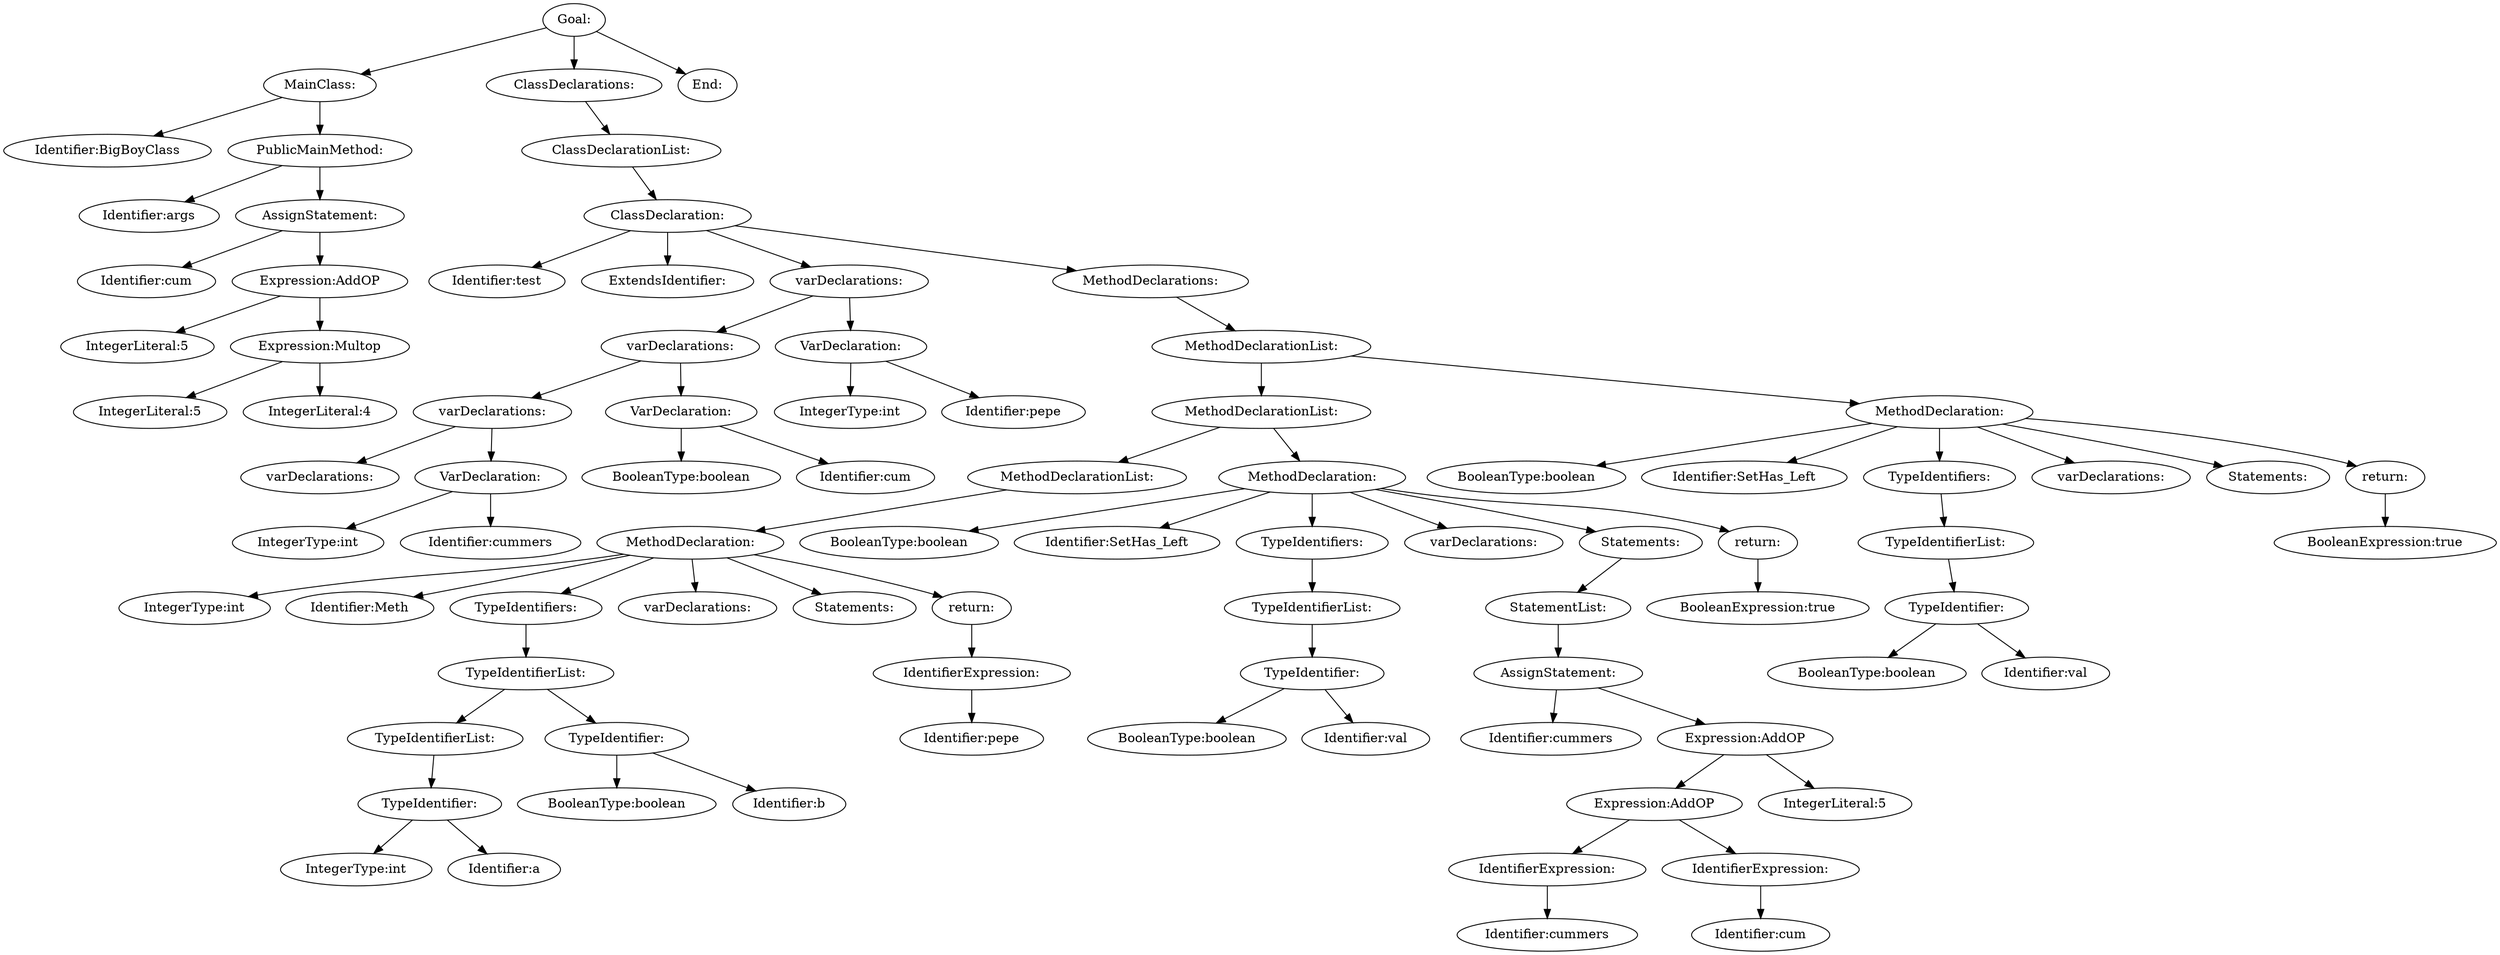 digraph {
n0 [label="Goal:"];
n1 [label="MainClass:"];
n2 [label="Identifier:BigBoyClass"];
n1 -> n2
n3 [label="PublicMainMethod:"];
n4 [label="Identifier:args"];
n3 -> n4
n5 [label="AssignStatement:"];
n6 [label="Identifier:cum"];
n5 -> n6
n7 [label="Expression:AddOP"];
n8 [label="IntegerLiteral:5"];
n7 -> n8
n9 [label="Expression:Multop"];
n10 [label="IntegerLiteral:5"];
n9 -> n10
n11 [label="IntegerLiteral:4"];
n9 -> n11
n7 -> n9
n5 -> n7
n3 -> n5
n1 -> n3
n0 -> n1
n12 [label="ClassDeclarations:"];
n13 [label="ClassDeclarationList:"];
n14 [label="ClassDeclaration:"];
n15 [label="Identifier:test"];
n14 -> n15
n16 [label="ExtendsIdentifier:"];
n14 -> n16
n17 [label="varDeclarations:"];
n18 [label="varDeclarations:"];
n19 [label="varDeclarations:"];
n20 [label="varDeclarations:"];
n19 -> n20
n21 [label="VarDeclaration:"];
n22 [label="IntegerType:int"];
n21 -> n22
n23 [label="Identifier:cummers"];
n21 -> n23
n19 -> n21
n18 -> n19
n24 [label="VarDeclaration:"];
n25 [label="BooleanType:boolean"];
n24 -> n25
n26 [label="Identifier:cum"];
n24 -> n26
n18 -> n24
n17 -> n18
n27 [label="VarDeclaration:"];
n28 [label="IntegerType:int"];
n27 -> n28
n29 [label="Identifier:pepe"];
n27 -> n29
n17 -> n27
n14 -> n17
n30 [label="MethodDeclarations:"];
n31 [label="MethodDeclarationList:"];
n32 [label="MethodDeclarationList:"];
n33 [label="MethodDeclarationList:"];
n34 [label="MethodDeclaration:"];
n35 [label="IntegerType:int"];
n34 -> n35
n36 [label="Identifier:Meth"];
n34 -> n36
n37 [label="TypeIdentifiers:"];
n38 [label="TypeIdentifierList:"];
n39 [label="TypeIdentifierList:"];
n40 [label="TypeIdentifier:"];
n41 [label="IntegerType:int"];
n40 -> n41
n42 [label="Identifier:a"];
n40 -> n42
n39 -> n40
n38 -> n39
n43 [label="TypeIdentifier:"];
n44 [label="BooleanType:boolean"];
n43 -> n44
n45 [label="Identifier:b"];
n43 -> n45
n38 -> n43
n37 -> n38
n34 -> n37
n46 [label="varDeclarations:"];
n34 -> n46
n47 [label="Statements:"];
n34 -> n47
n48 [label="return:"];
n49 [label="IdentifierExpression:"];
n50 [label="Identifier:pepe"];
n49 -> n50
n48 -> n49
n34 -> n48
n33 -> n34
n32 -> n33
n51 [label="MethodDeclaration:"];
n52 [label="BooleanType:boolean"];
n51 -> n52
n53 [label="Identifier:SetHas_Left"];
n51 -> n53
n54 [label="TypeIdentifiers:"];
n55 [label="TypeIdentifierList:"];
n56 [label="TypeIdentifier:"];
n57 [label="BooleanType:boolean"];
n56 -> n57
n58 [label="Identifier:val"];
n56 -> n58
n55 -> n56
n54 -> n55
n51 -> n54
n59 [label="varDeclarations:"];
n51 -> n59
n60 [label="Statements:"];
n61 [label="StatementList:"];
n62 [label="AssignStatement:"];
n63 [label="Identifier:cummers"];
n62 -> n63
n64 [label="Expression:AddOP"];
n65 [label="Expression:AddOP"];
n66 [label="IdentifierExpression:"];
n67 [label="Identifier:cummers"];
n66 -> n67
n65 -> n66
n68 [label="IdentifierExpression:"];
n69 [label="Identifier:cum"];
n68 -> n69
n65 -> n68
n64 -> n65
n70 [label="IntegerLiteral:5"];
n64 -> n70
n62 -> n64
n61 -> n62
n60 -> n61
n51 -> n60
n71 [label="return:"];
n72 [label="BooleanExpression:true"];
n71 -> n72
n51 -> n71
n32 -> n51
n31 -> n32
n73 [label="MethodDeclaration:"];
n74 [label="BooleanType:boolean"];
n73 -> n74
n75 [label="Identifier:SetHas_Left"];
n73 -> n75
n76 [label="TypeIdentifiers:"];
n77 [label="TypeIdentifierList:"];
n78 [label="TypeIdentifier:"];
n79 [label="BooleanType:boolean"];
n78 -> n79
n80 [label="Identifier:val"];
n78 -> n80
n77 -> n78
n76 -> n77
n73 -> n76
n81 [label="varDeclarations:"];
n73 -> n81
n82 [label="Statements:"];
n73 -> n82
n83 [label="return:"];
n84 [label="BooleanExpression:true"];
n83 -> n84
n73 -> n83
n31 -> n73
n30 -> n31
n14 -> n30
n13 -> n14
n12 -> n13
n0 -> n12
n85 [label="End:"];
n0 -> n85
}
